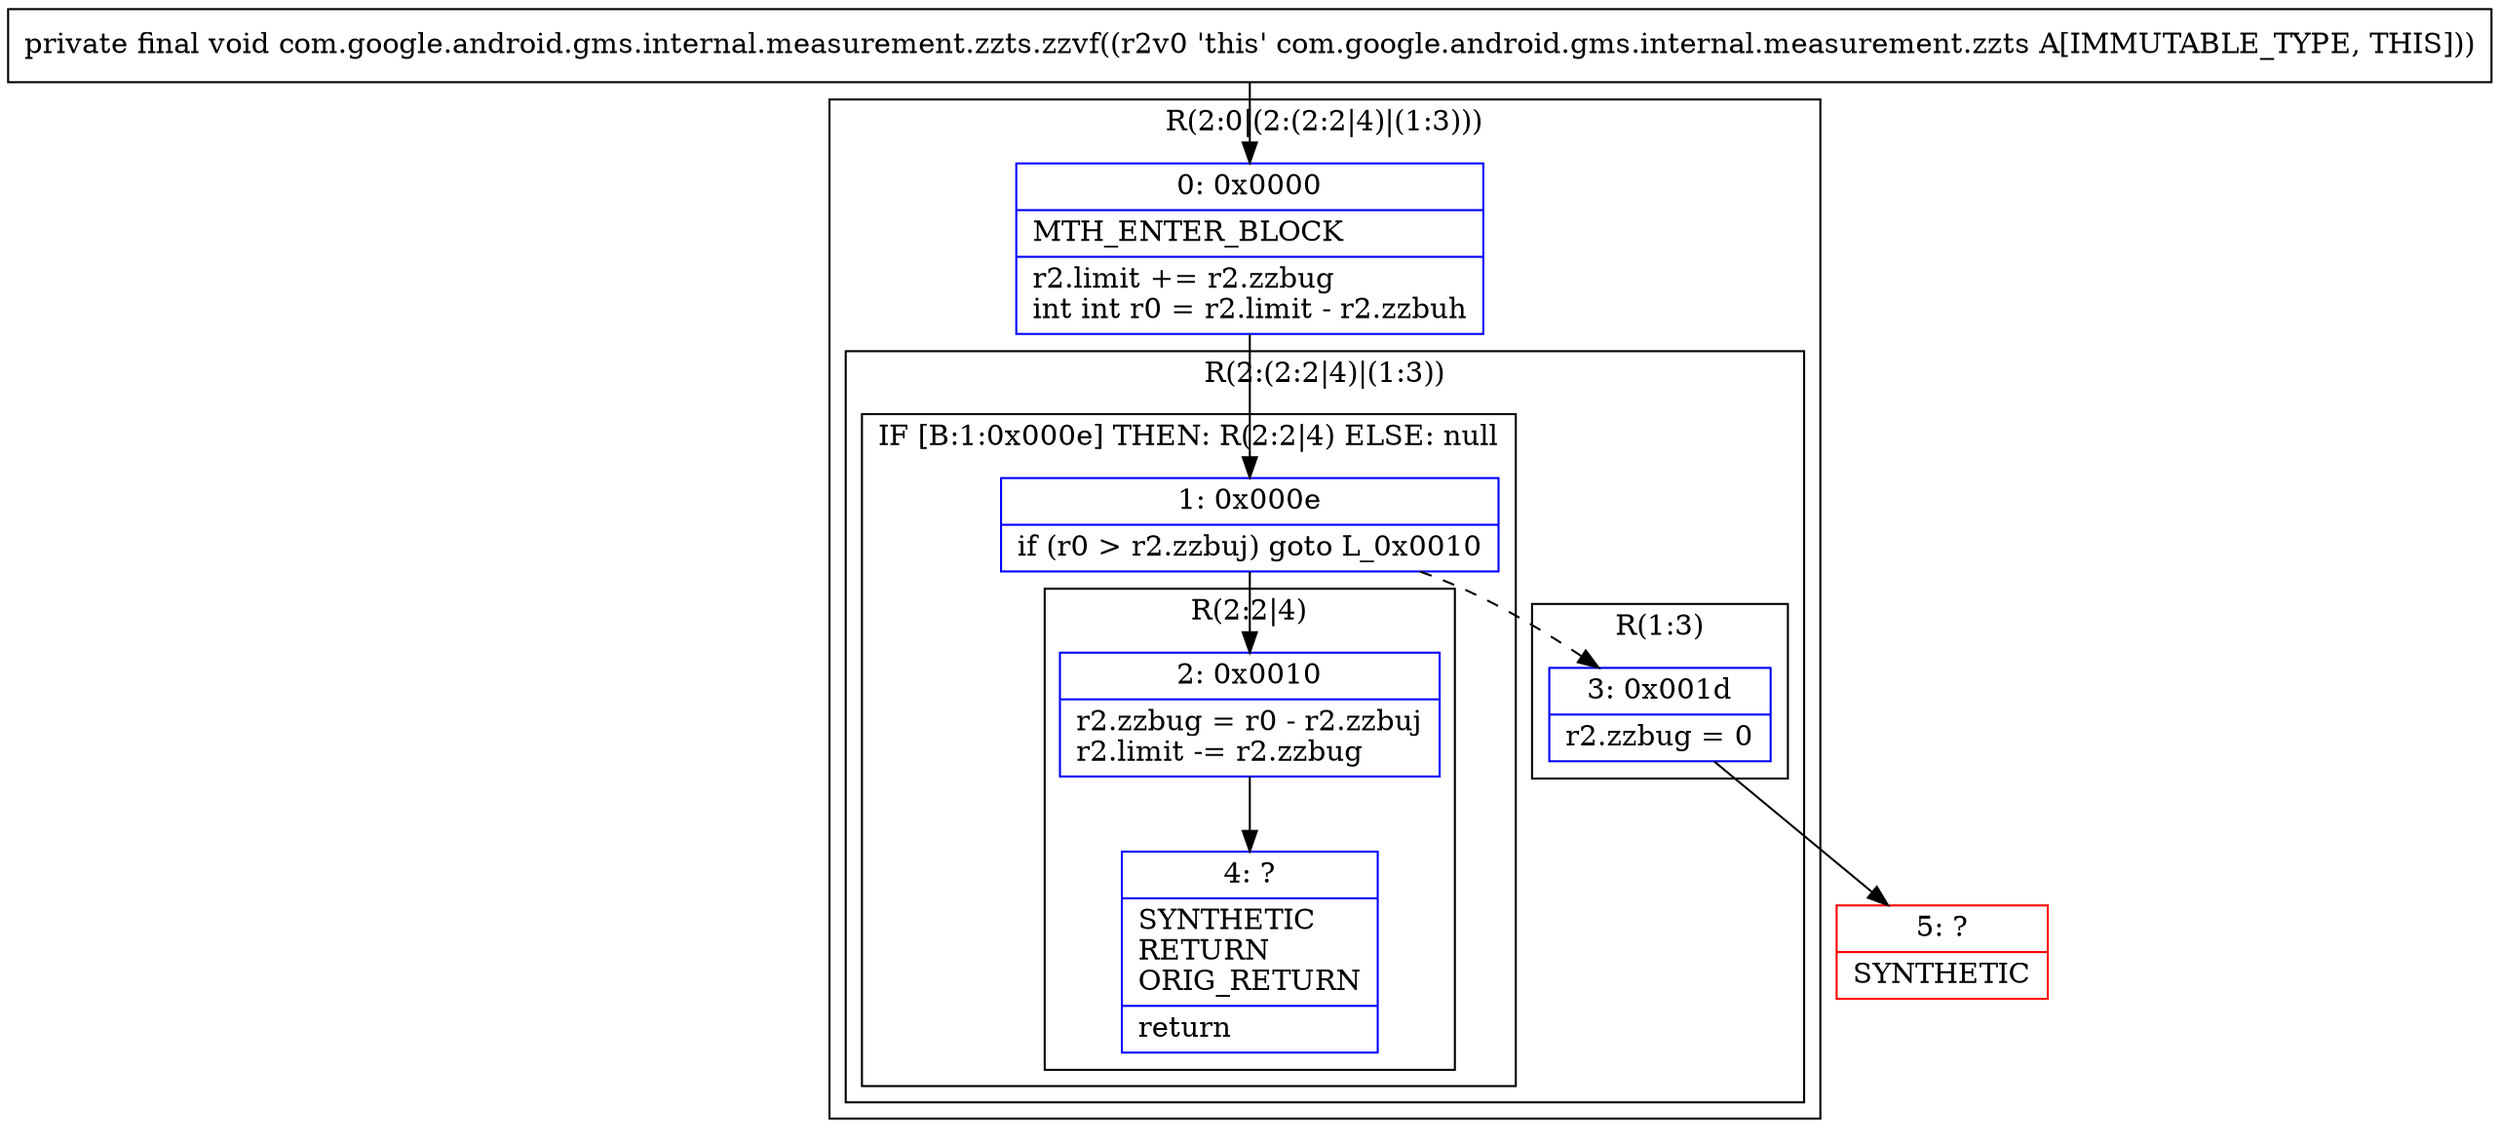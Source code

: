 digraph "CFG forcom.google.android.gms.internal.measurement.zzts.zzvf()V" {
subgraph cluster_Region_1327937567 {
label = "R(2:0|(2:(2:2|4)|(1:3)))";
node [shape=record,color=blue];
Node_0 [shape=record,label="{0\:\ 0x0000|MTH_ENTER_BLOCK\l|r2.limit += r2.zzbug\lint int r0 = r2.limit \- r2.zzbuh\l}"];
subgraph cluster_Region_785139200 {
label = "R(2:(2:2|4)|(1:3))";
node [shape=record,color=blue];
subgraph cluster_IfRegion_1496852273 {
label = "IF [B:1:0x000e] THEN: R(2:2|4) ELSE: null";
node [shape=record,color=blue];
Node_1 [shape=record,label="{1\:\ 0x000e|if (r0 \> r2.zzbuj) goto L_0x0010\l}"];
subgraph cluster_Region_1315865797 {
label = "R(2:2|4)";
node [shape=record,color=blue];
Node_2 [shape=record,label="{2\:\ 0x0010|r2.zzbug = r0 \- r2.zzbuj\lr2.limit \-= r2.zzbug\l}"];
Node_4 [shape=record,label="{4\:\ ?|SYNTHETIC\lRETURN\lORIG_RETURN\l|return\l}"];
}
}
subgraph cluster_Region_1648583265 {
label = "R(1:3)";
node [shape=record,color=blue];
Node_3 [shape=record,label="{3\:\ 0x001d|r2.zzbug = 0\l}"];
}
}
}
Node_5 [shape=record,color=red,label="{5\:\ ?|SYNTHETIC\l}"];
MethodNode[shape=record,label="{private final void com.google.android.gms.internal.measurement.zzts.zzvf((r2v0 'this' com.google.android.gms.internal.measurement.zzts A[IMMUTABLE_TYPE, THIS])) }"];
MethodNode -> Node_0;
Node_0 -> Node_1;
Node_1 -> Node_2;
Node_1 -> Node_3[style=dashed];
Node_2 -> Node_4;
Node_3 -> Node_5;
}

